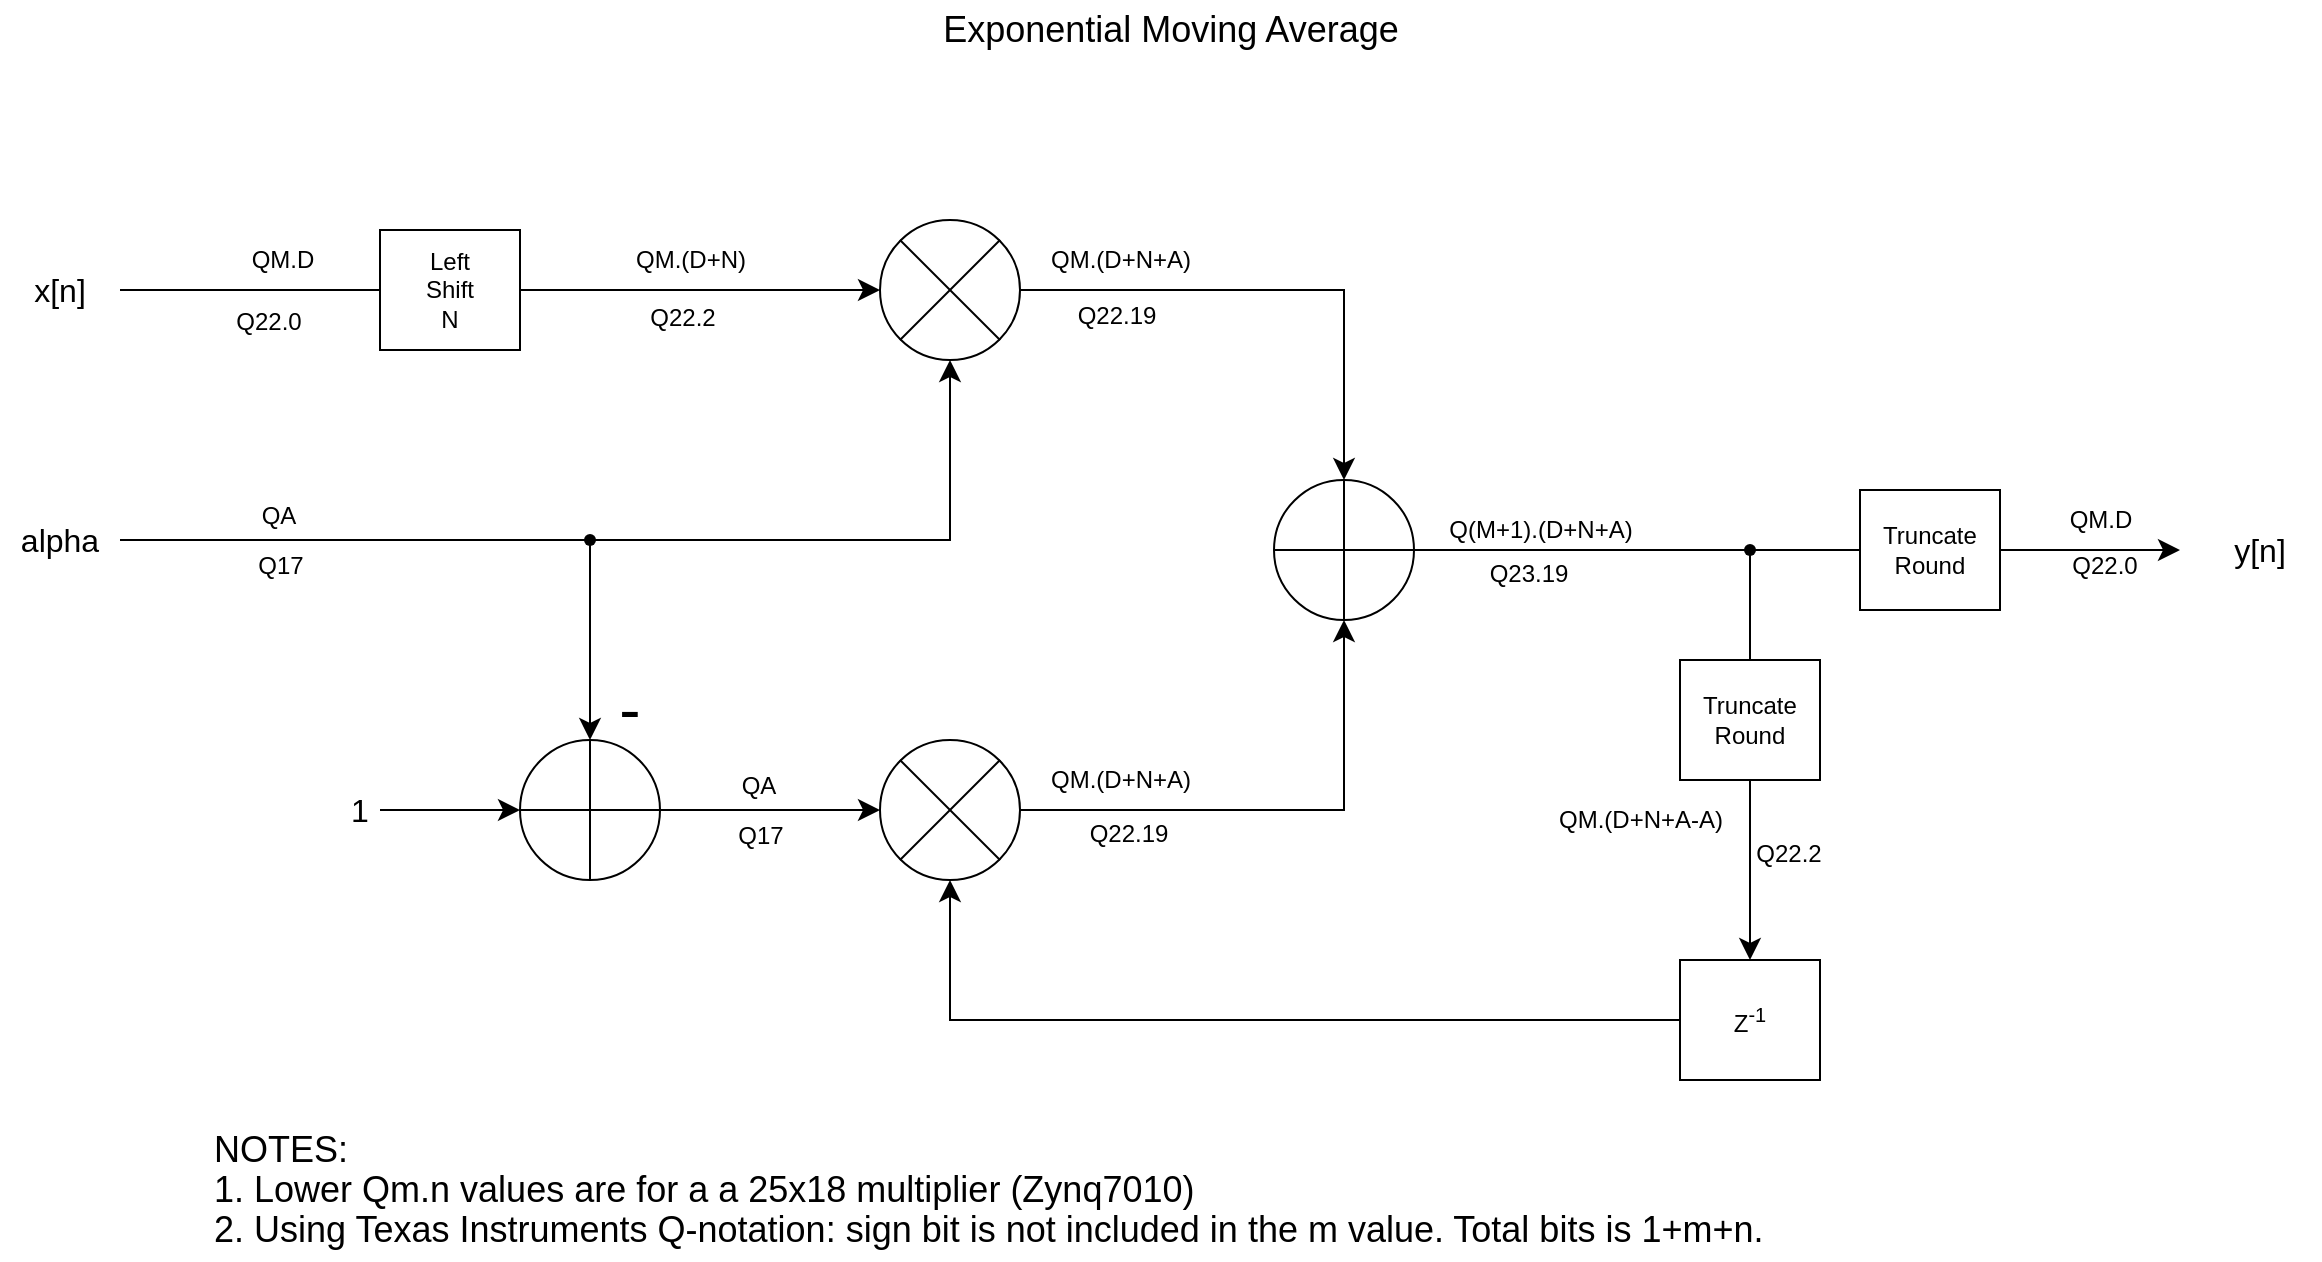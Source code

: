 <mxfile version="26.0.3">
  <diagram name="Page-1" id="90a13364-a465-7bf4-72fc-28e22215d7a0">
    <mxGraphModel dx="750" dy="514" grid="1" gridSize="10" guides="1" tooltips="1" connect="1" arrows="1" fold="1" page="1" pageScale="1.5" pageWidth="1169" pageHeight="826" background="none" math="0" shadow="0">
      <root>
        <mxCell id="0" style=";html=1;" />
        <mxCell id="1" style=";html=1;" parent="0" />
        <mxCell id="1nm9doNfT1gRatgpWQCU-2" value="" style="verticalLabelPosition=bottom;verticalAlign=top;html=1;shape=mxgraph.flowchart.summing_function;" parent="1" vertex="1">
          <mxGeometry x="877" y="510" width="70" height="70" as="geometry" />
        </mxCell>
        <mxCell id="1nm9doNfT1gRatgpWQCU-3" value="" style="verticalLabelPosition=bottom;verticalAlign=top;html=1;shape=mxgraph.flowchart.or;" parent="1" vertex="1">
          <mxGeometry x="680" y="380" width="70" height="70" as="geometry" />
        </mxCell>
        <mxCell id="1nm9doNfT1gRatgpWQCU-4" value="" style="verticalLabelPosition=bottom;verticalAlign=top;html=1;shape=mxgraph.flowchart.or;" parent="1" vertex="1">
          <mxGeometry x="680" y="640" width="70" height="70" as="geometry" />
        </mxCell>
        <mxCell id="1nm9doNfT1gRatgpWQCU-5" value="" style="edgeStyle=segmentEdgeStyle;endArrow=classic;html=1;curved=0;rounded=0;endSize=8;startSize=8;fontSize=12;exitX=1;exitY=0.5;exitDx=0;exitDy=0;exitPerimeter=0;entryX=0.5;entryY=0;entryDx=0;entryDy=0;entryPerimeter=0;" parent="1" source="1nm9doNfT1gRatgpWQCU-3" target="1nm9doNfT1gRatgpWQCU-2" edge="1">
          <mxGeometry width="50" height="50" relative="1" as="geometry">
            <mxPoint x="870" y="670" as="sourcePoint" />
            <mxPoint x="920" y="620" as="targetPoint" />
          </mxGeometry>
        </mxCell>
        <mxCell id="1nm9doNfT1gRatgpWQCU-6" value="" style="edgeStyle=segmentEdgeStyle;endArrow=classic;html=1;curved=0;rounded=0;endSize=8;startSize=8;fontSize=12;exitX=1;exitY=0.5;exitDx=0;exitDy=0;exitPerimeter=0;entryX=0.5;entryY=1;entryDx=0;entryDy=0;entryPerimeter=0;" parent="1" source="1nm9doNfT1gRatgpWQCU-4" target="1nm9doNfT1gRatgpWQCU-2" edge="1">
          <mxGeometry width="50" height="50" relative="1" as="geometry">
            <mxPoint x="870" y="670" as="sourcePoint" />
            <mxPoint x="920" y="620" as="targetPoint" />
          </mxGeometry>
        </mxCell>
        <mxCell id="1nm9doNfT1gRatgpWQCU-7" value="" style="verticalLabelPosition=bottom;verticalAlign=top;html=1;shape=mxgraph.flowchart.summing_function;" parent="1" vertex="1">
          <mxGeometry x="500" y="640" width="70" height="70" as="geometry" />
        </mxCell>
        <mxCell id="1nm9doNfT1gRatgpWQCU-8" value="" style="edgeStyle=segmentEdgeStyle;endArrow=classic;html=1;curved=0;rounded=0;endSize=8;startSize=8;fontSize=12;entryX=0;entryY=0.5;entryDx=0;entryDy=0;entryPerimeter=0;exitX=1;exitY=0.5;exitDx=0;exitDy=0;exitPerimeter=0;" parent="1" source="1nm9doNfT1gRatgpWQCU-7" target="1nm9doNfT1gRatgpWQCU-4" edge="1">
          <mxGeometry width="50" height="50" relative="1" as="geometry">
            <mxPoint x="600" y="730" as="sourcePoint" />
            <mxPoint x="650" y="680" as="targetPoint" />
          </mxGeometry>
        </mxCell>
        <mxCell id="1nm9doNfT1gRatgpWQCU-9" value="Z&lt;sup&gt;-1&lt;/sup&gt;" style="rounded=0;whiteSpace=wrap;html=1;" parent="1" vertex="1">
          <mxGeometry x="1080" y="750" width="70" height="60" as="geometry" />
        </mxCell>
        <mxCell id="1nm9doNfT1gRatgpWQCU-10" value="" style="endArrow=classic;html=1;rounded=0;fontSize=12;startSize=8;endSize=8;curved=1;exitDx=0;exitDy=0;exitPerimeter=0;" parent="1" source="1nm9doNfT1gRatgpWQCU-12" edge="1">
          <mxGeometry width="50" height="50" relative="1" as="geometry">
            <mxPoint x="850" y="560" as="sourcePoint" />
            <mxPoint x="1330" y="545" as="targetPoint" />
          </mxGeometry>
        </mxCell>
        <mxCell id="1nm9doNfT1gRatgpWQCU-13" value="" style="edgeStyle=segmentEdgeStyle;endArrow=classic;html=1;curved=0;rounded=0;endSize=8;startSize=8;fontSize=12;exitX=0;exitY=0.5;exitDx=0;exitDy=0;entryX=0.5;entryY=1;entryDx=0;entryDy=0;entryPerimeter=0;" parent="1" source="1nm9doNfT1gRatgpWQCU-9" target="1nm9doNfT1gRatgpWQCU-4" edge="1">
          <mxGeometry width="50" height="50" relative="1" as="geometry">
            <mxPoint x="1010" y="560" as="sourcePoint" />
            <mxPoint x="1060" y="510" as="targetPoint" />
          </mxGeometry>
        </mxCell>
        <mxCell id="1nm9doNfT1gRatgpWQCU-14" value="" style="edgeStyle=segmentEdgeStyle;endArrow=classic;html=1;curved=0;rounded=0;endSize=8;startSize=8;fontSize=12;entryX=0.5;entryY=1;entryDx=0;entryDy=0;entryPerimeter=0;" parent="1" target="1nm9doNfT1gRatgpWQCU-3" edge="1">
          <mxGeometry width="50" height="50" relative="1" as="geometry">
            <mxPoint x="300" y="540" as="sourcePoint" />
            <mxPoint x="840" y="510" as="targetPoint" />
          </mxGeometry>
        </mxCell>
        <mxCell id="1nm9doNfT1gRatgpWQCU-15" value="" style="endArrow=classic;html=1;rounded=0;fontSize=12;startSize=8;endSize=8;curved=1;entryX=0.5;entryY=0;entryDx=0;entryDy=0;entryPerimeter=0;" parent="1" source="1nm9doNfT1gRatgpWQCU-16" target="1nm9doNfT1gRatgpWQCU-7" edge="1">
          <mxGeometry width="50" height="50" relative="1" as="geometry">
            <mxPoint x="535" y="550" as="sourcePoint" />
            <mxPoint x="810" y="460" as="targetPoint" />
          </mxGeometry>
        </mxCell>
        <mxCell id="1nm9doNfT1gRatgpWQCU-16" value="" style="shape=waypoint;sketch=0;fillStyle=solid;size=6;pointerEvents=1;points=[];fillColor=none;resizable=0;rotatable=0;perimeter=centerPerimeter;snapToPoint=1;" parent="1" vertex="1">
          <mxGeometry x="525" y="530" width="20" height="20" as="geometry" />
        </mxCell>
        <mxCell id="1nm9doNfT1gRatgpWQCU-17" value="-" style="text;strokeColor=none;fillColor=none;html=1;align=center;verticalAlign=middle;whiteSpace=wrap;rounded=0;fontSize=32;" parent="1" vertex="1">
          <mxGeometry x="525" y="610" width="60" height="30" as="geometry" />
        </mxCell>
        <mxCell id="1nm9doNfT1gRatgpWQCU-18" value="" style="endArrow=classic;html=1;rounded=0;fontSize=12;startSize=8;endSize=8;curved=1;entryX=0;entryY=0.5;entryDx=0;entryDy=0;entryPerimeter=0;" parent="1" target="1nm9doNfT1gRatgpWQCU-7" edge="1">
          <mxGeometry width="50" height="50" relative="1" as="geometry">
            <mxPoint x="430" y="675" as="sourcePoint" />
            <mxPoint x="490" y="680" as="targetPoint" />
          </mxGeometry>
        </mxCell>
        <mxCell id="1nm9doNfT1gRatgpWQCU-19" value="1" style="text;strokeColor=none;fillColor=none;html=1;align=center;verticalAlign=middle;whiteSpace=wrap;rounded=0;fontSize=16;" parent="1" vertex="1">
          <mxGeometry x="390" y="660" width="60" height="30" as="geometry" />
        </mxCell>
        <mxCell id="1nm9doNfT1gRatgpWQCU-20" value="" style="endArrow=classic;html=1;rounded=0;fontSize=12;startSize=8;endSize=8;curved=1;entryX=0;entryY=0.5;entryDx=0;entryDy=0;entryPerimeter=0;" parent="1" target="1nm9doNfT1gRatgpWQCU-3" edge="1">
          <mxGeometry width="50" height="50" relative="1" as="geometry">
            <mxPoint x="300" y="415" as="sourcePoint" />
            <mxPoint x="680" y="520" as="targetPoint" />
          </mxGeometry>
        </mxCell>
        <mxCell id="1nm9doNfT1gRatgpWQCU-23" value="QM.D" style="edgeLabel;html=1;align=center;verticalAlign=middle;resizable=0;points=[];fontSize=12;" parent="1nm9doNfT1gRatgpWQCU-20" vertex="1" connectable="0">
          <mxGeometry x="-0.455" y="-2" relative="1" as="geometry">
            <mxPoint x="-23" y="-17" as="offset" />
          </mxGeometry>
        </mxCell>
        <mxCell id="1nm9doNfT1gRatgpWQCU-21" value="x[n]" style="text;strokeColor=none;fillColor=none;html=1;align=center;verticalAlign=middle;whiteSpace=wrap;rounded=0;fontSize=16;" parent="1" vertex="1">
          <mxGeometry x="240" y="400" width="60" height="30" as="geometry" />
        </mxCell>
        <mxCell id="1nm9doNfT1gRatgpWQCU-22" value="alpha" style="text;strokeColor=none;fillColor=none;html=1;align=center;verticalAlign=middle;whiteSpace=wrap;rounded=0;fontSize=16;" parent="1" vertex="1">
          <mxGeometry x="240" y="525" width="60" height="30" as="geometry" />
        </mxCell>
        <mxCell id="1nm9doNfT1gRatgpWQCU-24" value="QA" style="edgeLabel;html=1;align=center;verticalAlign=middle;resizable=0;points=[];fontSize=12;" parent="1" vertex="1" connectable="0">
          <mxGeometry x="379.996" y="525" as="geometry">
            <mxPoint x="-1" y="3" as="offset" />
          </mxGeometry>
        </mxCell>
        <mxCell id="1nm9doNfT1gRatgpWQCU-25" value="QA" style="edgeLabel;html=1;align=center;verticalAlign=middle;resizable=0;points=[];fontSize=12;" parent="1" vertex="1" connectable="0">
          <mxGeometry x="619.996" y="660" as="geometry">
            <mxPoint x="-1" y="3" as="offset" />
          </mxGeometry>
        </mxCell>
        <mxCell id="1nm9doNfT1gRatgpWQCU-26" value="QM.(D+N+A)" style="edgeLabel;html=1;align=center;verticalAlign=middle;resizable=0;points=[];fontSize=12;" parent="1" vertex="1" connectable="0">
          <mxGeometry x="799.996" y="400" as="geometry" />
        </mxCell>
        <mxCell id="1nm9doNfT1gRatgpWQCU-27" value="Q(M+1).(D+N+A)" style="edgeLabel;html=1;align=center;verticalAlign=middle;resizable=0;points=[];fontSize=12;" parent="1" vertex="1" connectable="0">
          <mxGeometry x="1009.996" y="535" as="geometry" />
        </mxCell>
        <mxCell id="1nm9doNfT1gRatgpWQCU-37" value="QM.(D+N+A)" style="edgeLabel;html=1;align=center;verticalAlign=middle;resizable=0;points=[];fontSize=12;" parent="1" vertex="1" connectable="0">
          <mxGeometry x="799.996" y="660" as="geometry" />
        </mxCell>
        <mxCell id="1nm9doNfT1gRatgpWQCU-39" value="Exponential Moving Average" style="text;strokeColor=none;fillColor=none;html=1;align=center;verticalAlign=middle;whiteSpace=wrap;rounded=0;fontSize=18;" parent="1" vertex="1">
          <mxGeometry x="704" y="270" width="243" height="30" as="geometry" />
        </mxCell>
        <mxCell id="1nm9doNfT1gRatgpWQCU-40" value="y[n]" style="text;strokeColor=none;fillColor=none;html=1;align=center;verticalAlign=middle;whiteSpace=wrap;rounded=0;fontSize=16;" parent="1" vertex="1">
          <mxGeometry x="1340" y="530" width="60" height="30" as="geometry" />
        </mxCell>
        <mxCell id="1nm9doNfT1gRatgpWQCU-42" value="QM.D" style="edgeLabel;html=1;align=center;verticalAlign=middle;resizable=0;points=[];fontSize=12;" parent="1" vertex="1" connectable="0">
          <mxGeometry x="1289.999" y="530.0" as="geometry" />
        </mxCell>
        <mxCell id="1nm9doNfT1gRatgpWQCU-43" value="" style="edgeStyle=segmentEdgeStyle;endArrow=classic;html=1;curved=0;rounded=0;endSize=8;startSize=8;fontSize=12;entryX=0.5;entryY=0;entryDx=0;entryDy=0;" parent="1" target="1nm9doNfT1gRatgpWQCU-9" edge="1">
          <mxGeometry width="50" height="50" relative="1" as="geometry">
            <mxPoint x="1115" y="550" as="sourcePoint" />
            <mxPoint x="1310" y="650" as="targetPoint" />
            <Array as="points">
              <mxPoint x="1115" y="545" />
            </Array>
          </mxGeometry>
        </mxCell>
        <mxCell id="1nm9doNfT1gRatgpWQCU-45" value="" style="endArrow=none;html=1;rounded=0;fontSize=12;startSize=8;endSize=8;curved=1;exitX=1;exitY=0.5;exitDx=0;exitDy=0;exitPerimeter=0;endFill=0;" parent="1" source="1nm9doNfT1gRatgpWQCU-2" target="1nm9doNfT1gRatgpWQCU-12" edge="1">
          <mxGeometry width="50" height="50" relative="1" as="geometry">
            <mxPoint x="947" y="545" as="sourcePoint" />
            <mxPoint x="1330" y="545" as="targetPoint" />
          </mxGeometry>
        </mxCell>
        <mxCell id="1nm9doNfT1gRatgpWQCU-12" value="" style="shape=waypoint;sketch=0;fillStyle=solid;size=6;pointerEvents=1;points=[];fillColor=none;resizable=0;rotatable=0;perimeter=centerPerimeter;snapToPoint=1;" parent="1" vertex="1">
          <mxGeometry x="1105" y="535" width="20" height="20" as="geometry" />
        </mxCell>
        <mxCell id="1nm9doNfT1gRatgpWQCU-35" value="Truncate&lt;div&gt;Round&lt;/div&gt;" style="rounded=0;whiteSpace=wrap;html=1;" parent="1" vertex="1">
          <mxGeometry x="1080" y="600" width="70" height="60" as="geometry" />
        </mxCell>
        <mxCell id="1nm9doNfT1gRatgpWQCU-46" value="Q22.0" style="edgeLabel;html=1;align=center;verticalAlign=middle;resizable=0;points=[];fontSize=12;" parent="1" vertex="1" connectable="0">
          <mxGeometry x="379.998" y="430" as="geometry">
            <mxPoint x="-6" y="1" as="offset" />
          </mxGeometry>
        </mxCell>
        <mxCell id="1nm9doNfT1gRatgpWQCU-47" value="Q17" style="edgeLabel;html=1;align=center;verticalAlign=middle;resizable=0;points=[];fontSize=12;" parent="1" vertex="1" connectable="0">
          <mxGeometry x="379.996" y="555" as="geometry">
            <mxPoint y="-2" as="offset" />
          </mxGeometry>
        </mxCell>
        <mxCell id="1nm9doNfT1gRatgpWQCU-48" value="Q22.19" style="edgeLabel;html=1;align=center;verticalAlign=middle;resizable=0;points=[];fontSize=12;" parent="1" vertex="1" connectable="0">
          <mxGeometry x="799.996" y="430" as="geometry">
            <mxPoint x="-2" y="-2" as="offset" />
          </mxGeometry>
        </mxCell>
        <mxCell id="1nm9doNfT1gRatgpWQCU-49" value="Q17" style="edgeLabel;html=1;align=center;verticalAlign=middle;resizable=0;points=[];fontSize=12;" parent="1" vertex="1" connectable="0">
          <mxGeometry x="619.996" y="690" as="geometry">
            <mxPoint y="-2" as="offset" />
          </mxGeometry>
        </mxCell>
        <mxCell id="1nm9doNfT1gRatgpWQCU-50" value="Q22.19" style="edgeLabel;html=1;align=center;verticalAlign=middle;resizable=0;points=[];fontSize=12;" parent="1" vertex="1" connectable="0">
          <mxGeometry x="809.996" y="690" as="geometry">
            <mxPoint x="-6" y="-3" as="offset" />
          </mxGeometry>
        </mxCell>
        <mxCell id="1nm9doNfT1gRatgpWQCU-51" value="Q23.19" style="edgeLabel;html=1;align=center;verticalAlign=middle;resizable=0;points=[];fontSize=12;" parent="1" vertex="1" connectable="0">
          <mxGeometry x="1009.996" y="560" as="geometry">
            <mxPoint x="-6" y="-3" as="offset" />
          </mxGeometry>
        </mxCell>
        <mxCell id="1nm9doNfT1gRatgpWQCU-52" value="Truncate&lt;div&gt;Round&lt;/div&gt;" style="rounded=0;whiteSpace=wrap;html=1;" parent="1" vertex="1">
          <mxGeometry x="1170" y="515" width="70" height="60" as="geometry" />
        </mxCell>
        <mxCell id="1nm9doNfT1gRatgpWQCU-53" value="Q22.0" style="edgeLabel;html=1;align=center;verticalAlign=middle;resizable=0;points=[];fontSize=12;" parent="1" vertex="1" connectable="0">
          <mxGeometry x="1289.998" y="555" as="geometry">
            <mxPoint x="2" y="-2" as="offset" />
          </mxGeometry>
        </mxCell>
        <mxCell id="1nm9doNfT1gRatgpWQCU-54" value="Q22.2" style="edgeLabel;html=1;align=center;verticalAlign=middle;resizable=0;points=[];fontSize=12;" parent="1" vertex="1" connectable="0">
          <mxGeometry x="1139.996" y="700" as="geometry">
            <mxPoint x="-6" y="-3" as="offset" />
          </mxGeometry>
        </mxCell>
        <mxCell id="1nm9doNfT1gRatgpWQCU-55" value="Left&lt;div&gt;Shift&lt;/div&gt;&lt;div&gt;N&lt;/div&gt;" style="rounded=0;whiteSpace=wrap;html=1;" parent="1" vertex="1">
          <mxGeometry x="430" y="385" width="70" height="60" as="geometry" />
        </mxCell>
        <mxCell id="1nm9doNfT1gRatgpWQCU-56" value="QM.(D+N)" style="edgeLabel;html=1;align=center;verticalAlign=middle;resizable=0;points=[];fontSize=12;" parent="1" vertex="1" connectable="0">
          <mxGeometry x="584.998" y="400" as="geometry" />
        </mxCell>
        <mxCell id="1nm9doNfT1gRatgpWQCU-57" value="Q22.2" style="edgeLabel;html=1;align=center;verticalAlign=middle;resizable=0;points=[];fontSize=12;" parent="1" vertex="1" connectable="0">
          <mxGeometry x="389.998" y="445" as="geometry">
            <mxPoint x="191" y="-16" as="offset" />
          </mxGeometry>
        </mxCell>
        <mxCell id="1nm9doNfT1gRatgpWQCU-58" value="QM.(D+N+A-A)" style="edgeLabel;html=1;align=center;verticalAlign=middle;resizable=0;points=[];fontSize=12;" parent="1" vertex="1" connectable="0">
          <mxGeometry x="1059.996" y="680" as="geometry" />
        </mxCell>
        <mxCell id="1nm9doNfT1gRatgpWQCU-86" value="1. Lower Qm.n values are for a a 25x18 multiplier (Zynq7010)" style="text;strokeColor=none;fillColor=none;html=1;align=left;verticalAlign=middle;whiteSpace=wrap;rounded=0;fontSize=18;" parent="1" vertex="1">
          <mxGeometry x="345.25" y="850" width="504.75" height="30" as="geometry" />
        </mxCell>
        <mxCell id="1nm9doNfT1gRatgpWQCU-87" value="2. Using Texas Instruments Q-notation: sign bit is not included in the m value. Total bits is 1+m+n." style="text;strokeColor=none;fillColor=none;html=1;align=left;verticalAlign=middle;whiteSpace=wrap;rounded=0;fontSize=18;" parent="1" vertex="1">
          <mxGeometry x="344.75" y="870" width="815.25" height="30" as="geometry" />
        </mxCell>
        <mxCell id="1nm9doNfT1gRatgpWQCU-88" value="NOTES:" style="text;strokeColor=none;fillColor=none;html=1;align=left;verticalAlign=middle;whiteSpace=wrap;rounded=0;fontSize=18;" parent="1" vertex="1">
          <mxGeometry x="344.75" y="830" width="480" height="30" as="geometry" />
        </mxCell>
      </root>
    </mxGraphModel>
  </diagram>
</mxfile>
